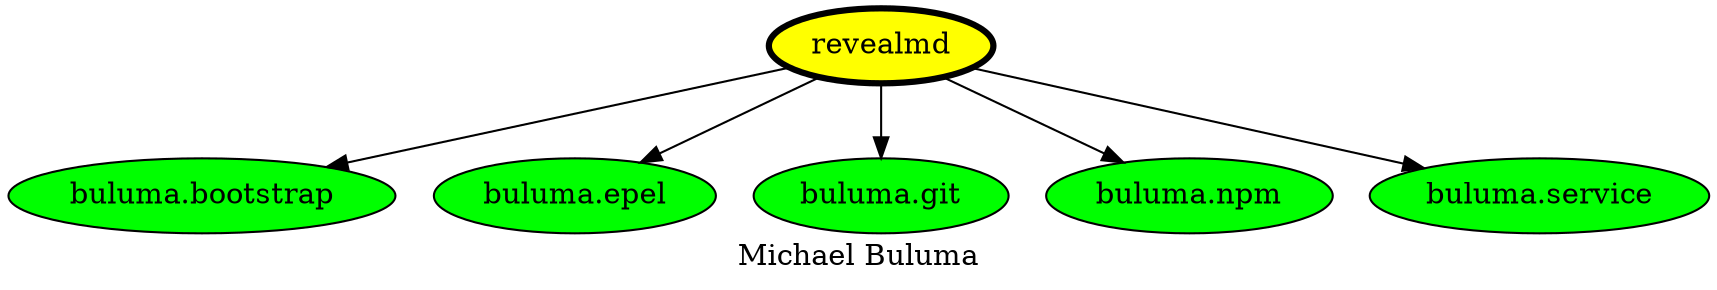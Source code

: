 digraph PhiloDilemma {
  label = "Michael Buluma" ;
  overlap=false
  {
    "revealmd" [fillcolor=yellow style=filled penwidth=3]
    "buluma.bootstrap" [fillcolor=green style=filled]
    "buluma.epel" [fillcolor=green style=filled]
    "buluma.git" [fillcolor=green style=filled]
    "buluma.npm" [fillcolor=green style=filled]
    "buluma.service" [fillcolor=green style=filled]
  }
  "revealmd" -> "buluma.bootstrap"
  "revealmd" -> "buluma.epel"
  "revealmd" -> "buluma.git"
  "revealmd" -> "buluma.npm"
  "revealmd" -> "buluma.service"
}
